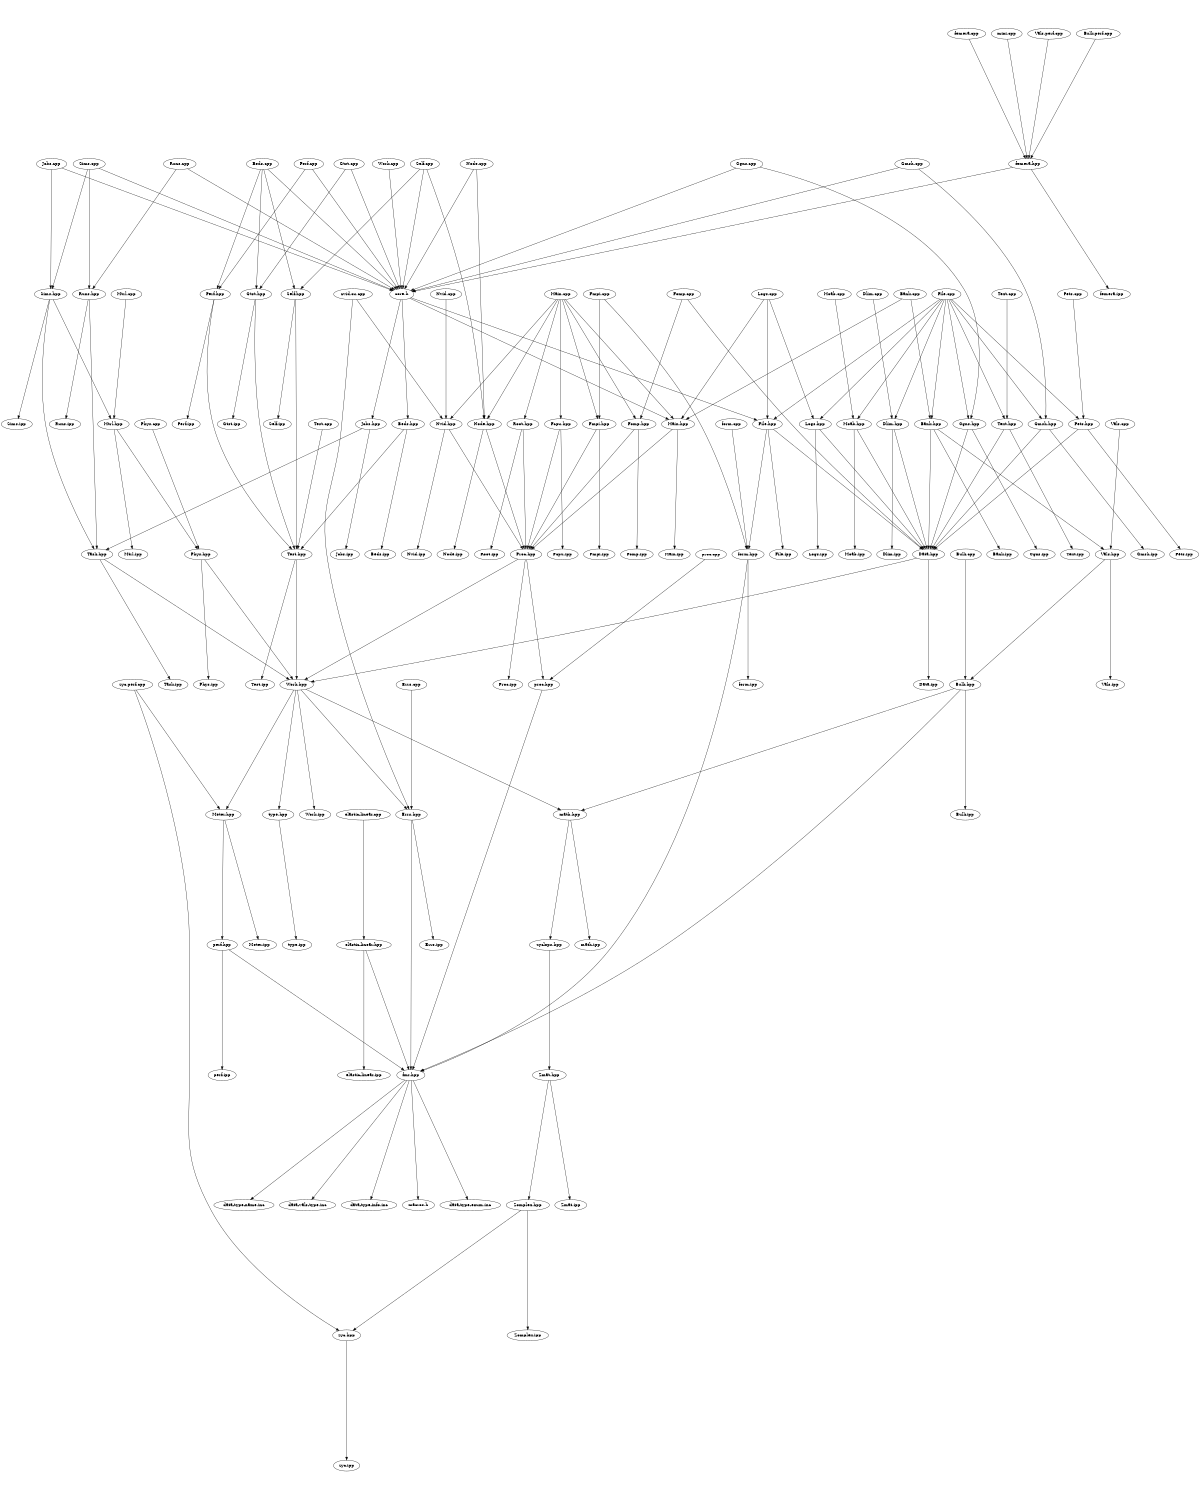 digraph "source tree" {
    overlap=scale;
    size="8,10";
    ratio="fill";
    fontsize="16";
    fontname="Helvetica";
	clusterrank="local";
	"File.cpp" -> "Moab.hpp"
	"Test.hpp" -> "Work.hpp"
	"Jobs.hpp" -> "Task.hpp"
	"elastic-linear.hpp" -> "elastic-linear.ipp"
	"core.h" -> "Beds.hpp"
	"Nvid.hpp" -> "Nvid.ipp"
	"Bank.hpp" -> "Bank.ipp"
	"Runs.hpp" -> "Runs.ipp"
	"File.hpp" -> "form.hpp"
	"Fmpi.cpp" -> "form.hpp"
	"Root.hpp" -> "Proc.hpp"
	"fmr.hpp" -> "data-type-name.inc"
	"Self.hpp" -> "Test.hpp"
	"Bulk.hpp" -> "Bulk.ipp"
	"Fmpi.cpp" -> "Fmpi.hpp"
	"Vals.hpp" -> "Bulk.hpp"
	"math.hpp" -> "zyclops.hpp"
	"Phys.cpp" -> "Phys.hpp"
	"Dlim.cpp" -> "Dlim.hpp"
	"core.h" -> "File.hpp"
	"femera.cpp" -> "femera.hpp"
	"Self.cpp" -> "Self.hpp"
	"core.h" -> "Main.hpp"
	"Task.hpp" -> "Work.hpp"
	"File.hpp" -> "Data.hpp"
	"Errs.hpp" -> "fmr.hpp"
	"Moab.cpp" -> "Moab.hpp"
	"Self.cpp" -> "core.h"
	"Bulk.hpp" -> "math.hpp"
	"Cgns.cpp" -> "Cgns.hpp"
	"Text.hpp" -> "Data.hpp"
	"File.cpp" -> "Text.hpp"
	"math.hpp" -> "math.ipp"
	"proc.cpp" -> "proc.hpp"
	"Jobs.cpp" -> "core.h"
	"Sims.cpp" -> "Runs.hpp"
	"Logs.hpp" -> "Data.hpp"
	"Logs.cpp" -> "Main.hpp"
	"femera.hpp" -> "femera.ipp"
	"Sims.cpp" -> "Sims.hpp"
	"Gmsh.cpp" -> "Gmsh.hpp"
	"Task.hpp" -> "Task.ipp"
	"Main.cpp" -> "Node.hpp"
	"Fomp.hpp" -> "Proc.hpp"
	"Logs.cpp" -> "File.hpp"
	"Beds.hpp" -> "Test.hpp"
	"Fcpu.hpp" -> "Proc.hpp"
	"proc.hpp" -> "fmr.hpp"
	"File.cpp" -> "Cgns.hpp"
	"nvid.cu.cpp" -> "Nvid.hpp"
	"Moab.hpp" -> "Data.hpp"
	"Perf.hpp" -> "Perf.ipp"
	"zyc.perf.cpp" -> "Meter.hpp"
	"Proc.hpp" -> "Proc.ipp"
	"Errs.hpp" -> "Errs.ipp"
	"Bulk.hpp" -> "fmr.hpp"
	"Beds.cpp" -> "core.h"
	"Main.cpp" -> "Root.hpp"
	"Fmpi.hpp" -> "Fmpi.ipp"
	"Beds.hpp" -> "Beds.ipp"
	"Cgns.cpp" -> "core.h"
	"Main.cpp" -> "Fcpu.hpp"
	"mini.cpp" -> "femera.hpp"
	"fmr.hpp" -> "data-vals-type.inc"
	"Node.hpp" -> "Proc.hpp"
	"Sims.cpp" -> "core.h"
	"zyc.perf.cpp" -> "zyc.hpp"
	"Gmsh.hpp" -> "Data.hpp"
	"Main.cpp" -> "Nvid.hpp"
	"perf.hpp" -> "fmr.hpp"
	"Mtrl.hpp" -> "Phys.hpp"
	"Main.cpp" -> "Main.hpp"
	"Runs.cpp" -> "core.h"
	"Self.cpp" -> "Node.hpp"
	"File.cpp" -> "Bank.hpp"
	"Cgns.hpp" -> "Cgns.ipp"
	"Perf.cpp" -> "Perf.hpp"
	"Main.hpp" -> "Main.ipp"
	"Runs.hpp" -> "Task.hpp"
	"Fcpu.hpp" -> "Fcpu.ipp"
	"Vals.hpp" -> "Vals.ipp"
	"Sims.hpp" -> "Mtrl.hpp"
	"Jobs.hpp" -> "Jobs.ipp"
	"type.hpp" -> "type.ipp"
	"Pets.hpp" -> "Pets.ipp"
	"Zomplex.hpp" -> "Zomplex.ipp"
	"elastic-linear.cpp" -> "elastic-linear.hpp"
	"core.h" -> "Jobs.hpp"
	"Bulk.cpp" -> "Bulk.hpp"
	"Mtrl.cpp" -> "Mtrl.hpp"
	"Data.hpp" -> "Work.hpp"
	"Perf.hpp" -> "Test.hpp"
	"Zomplex.hpp" -> "zyc.hpp"
	"Meter.hpp" -> "Meter.ipp"
	"Self.hpp" -> "Self.ipp"
	"Phys.hpp" -> "Work.hpp"
	"Node.cpp" -> "Node.hpp"
	"Main.cpp" -> "Fomp.hpp"
	"Work.hpp" -> "Meter.hpp"
	"Proc.hpp" -> "proc.hpp"
	"Logs.hpp" -> "Logs.ipp"
	"Test.hpp" -> "Test.ipp"
	"perf.hpp" -> "perf.ipp"
	"form.hpp" -> "fmr.hpp"
	"zyclops.hpp" -> "Zmat.hpp"
	"Bank.hpp" -> "Data.hpp"
	"Work.hpp" -> "type.hpp"
	"Pets.hpp" -> "Data.hpp"
	"Cgns.hpp" -> "Data.hpp"
	"Dlim.hpp" -> "Data.hpp"
	"Gmsh.hpp" -> "Gmsh.ipp"
	"File.hpp" -> "File.ipp"
	"Gtst.hpp" -> "Test.hpp"
	"Sims.hpp" -> "Sims.ipp"
	"File.cpp" -> "Gmsh.hpp"
	"Mtrl.hpp" -> "Mtrl.ipp"
	"Moab.hpp" -> "Moab.ipp"
	"Main.hpp" -> "Proc.hpp"
	"Nvid.hpp" -> "Proc.hpp"
	"Main.cpp" -> "Fmpi.hpp"
	"zyc.hpp" -> "zyc.ipp"
	"Fomp.cpp" -> "Fomp.hpp"
	"Test.cpp" -> "Test.hpp"
	"Fomp.hpp" -> "Fomp.ipp"
	"Pets.cpp" -> "Pets.hpp"
	"Bank.cpp" -> "Bank.hpp"
	"Fomp.cpp" -> "Data.hpp"
	"form.cpp" -> "form.hpp"
	"Bank.cpp" -> "Main.hpp"
	"Beds.cpp" -> "Perf.hpp"
	"Meter.hpp" -> "perf.hpp"
	"nvid.cu.cpp" -> "Errs.hpp"
	"fmr.hpp" -> "data-type-info.inc"
	"File.cpp" -> "Pets.hpp"
	"Node.cpp" -> "core.h"
	"File.cpp" -> "File.hpp"
	"Proc.hpp" -> "Work.hpp"
	"File.cpp" -> "Dlim.hpp"
	"Text.cpp" -> "Text.hpp"
	"Work.hpp" -> "math.hpp"
	"Dlim.hpp" -> "Dlim.ipp"
	"Phys.hpp" -> "Phys.ipp"
	"Gtst.cpp" -> "core.h"
	"Beds.cpp" -> "Gtst.hpp"
	"Jobs.cpp" -> "Sims.hpp"
	"Fmpi.hpp" -> "Proc.hpp"
	"Work.hpp" -> "Work.ipp"
	"fmr.hpp" -> "macros.h"
	"Gtst.cpp" -> "Gtst.hpp"
	"Vals.cpp" -> "Vals.hpp"
	"Bank.hpp" -> "Vals.hpp"
	"Vals.perf.cpp" -> "femera.hpp"
	"Nvid.cpp" -> "Nvid.hpp"
	"Zmat.hpp" -> "Zmat.ipp"
	"Bulk.perf.cpp" -> "femera.hpp"
	"Text.hpp" -> "Text.ipp"
	"Sims.hpp" -> "Task.hpp"
	"form.hpp" -> "form.ipp"
	"Beds.cpp" -> "Self.hpp"
	"Root.hpp" -> "Root.ipp"
	"elastic-linear.hpp" -> "fmr.hpp"
	"File.cpp" -> "Logs.hpp"
	"fmr.hpp" -> "data-type-enum.inc"
	"Node.hpp" -> "Node.ipp"
	"femera.hpp" -> "core.h"
	"Zmat.hpp" -> "Zomplex.hpp"
	"Gtst.hpp" -> "Gtst.ipp"
	"Logs.cpp" -> "Logs.hpp"
	"Errs.cpp" -> "Errs.hpp"
	"Work.cpp" -> "core.h"
	"Work.hpp" -> "Errs.hpp"
	"Data.hpp" -> "Data.ipp"
	"Perf.cpp" -> "core.h"
	"Runs.cpp" -> "Runs.hpp"
	"Gmsh.cpp" -> "core.h"
}
